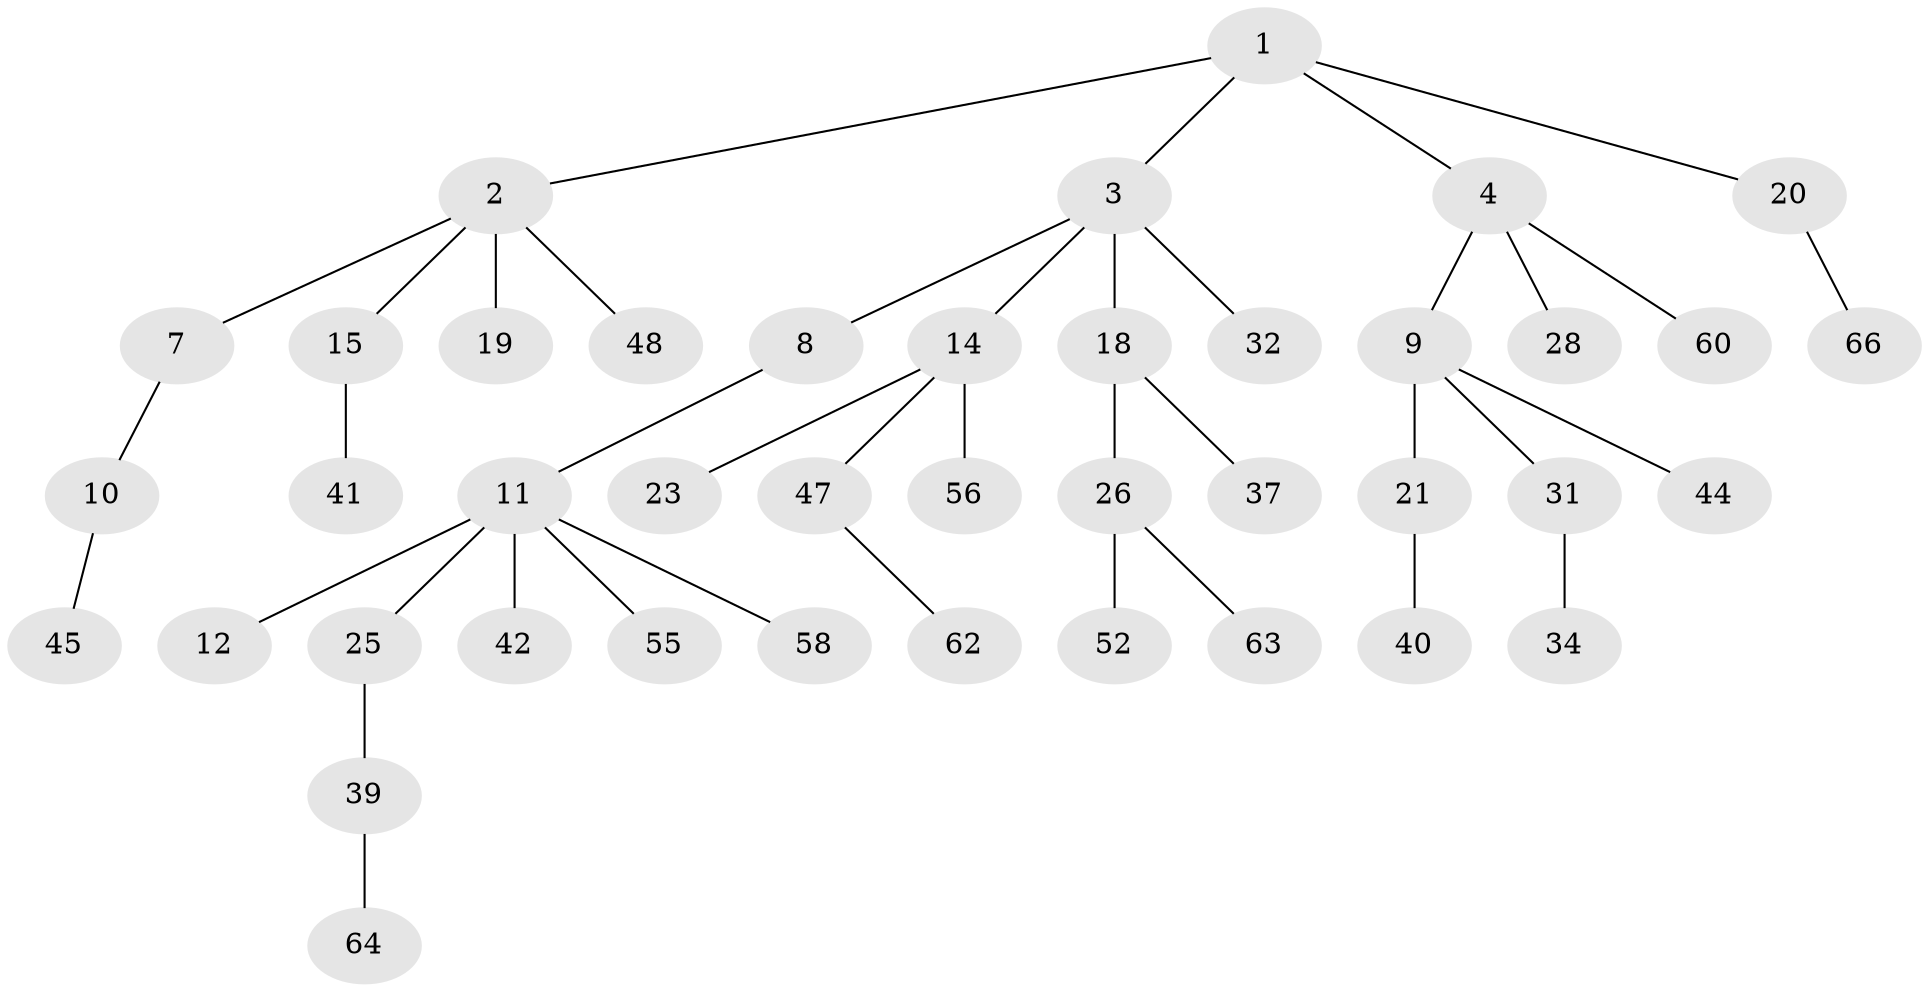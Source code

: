 // original degree distribution, {5: 0.06060606060606061, 4: 0.06060606060606061, 3: 0.13636363636363635, 2: 0.2727272727272727, 1: 0.4696969696969697}
// Generated by graph-tools (version 1.1) at 2025/11/02/27/25 16:11:26]
// undirected, 41 vertices, 40 edges
graph export_dot {
graph [start="1"]
  node [color=gray90,style=filled];
  1 [super="+53"];
  2 [super="+27"];
  3 [super="+5"];
  4 [super="+6"];
  7 [super="+17"];
  8 [super="+24"];
  9 [super="+13"];
  10 [super="+61"];
  11 [super="+46"];
  12;
  14 [super="+16"];
  15 [super="+30"];
  18 [super="+49"];
  19 [super="+43"];
  20 [super="+22"];
  21 [super="+29"];
  23;
  25 [super="+57"];
  26 [super="+33"];
  28;
  31;
  32 [super="+36"];
  34 [super="+35"];
  37 [super="+38"];
  39 [super="+59"];
  40;
  41;
  42;
  44 [super="+51"];
  45;
  47 [super="+50"];
  48 [super="+65"];
  52 [super="+54"];
  55;
  56;
  58;
  60;
  62;
  63;
  64;
  66;
  1 -- 2;
  1 -- 3;
  1 -- 4;
  1 -- 20;
  2 -- 7;
  2 -- 15;
  2 -- 19;
  2 -- 48;
  3 -- 14;
  3 -- 32;
  3 -- 8;
  3 -- 18;
  4 -- 28;
  4 -- 60;
  4 -- 9;
  7 -- 10;
  8 -- 11;
  9 -- 21;
  9 -- 31;
  9 -- 44;
  10 -- 45;
  11 -- 12;
  11 -- 25;
  11 -- 42;
  11 -- 58;
  11 -- 55;
  14 -- 56;
  14 -- 23;
  14 -- 47;
  15 -- 41;
  18 -- 26;
  18 -- 37;
  20 -- 66;
  21 -- 40;
  25 -- 39;
  26 -- 63;
  26 -- 52;
  31 -- 34;
  39 -- 64;
  47 -- 62;
}
